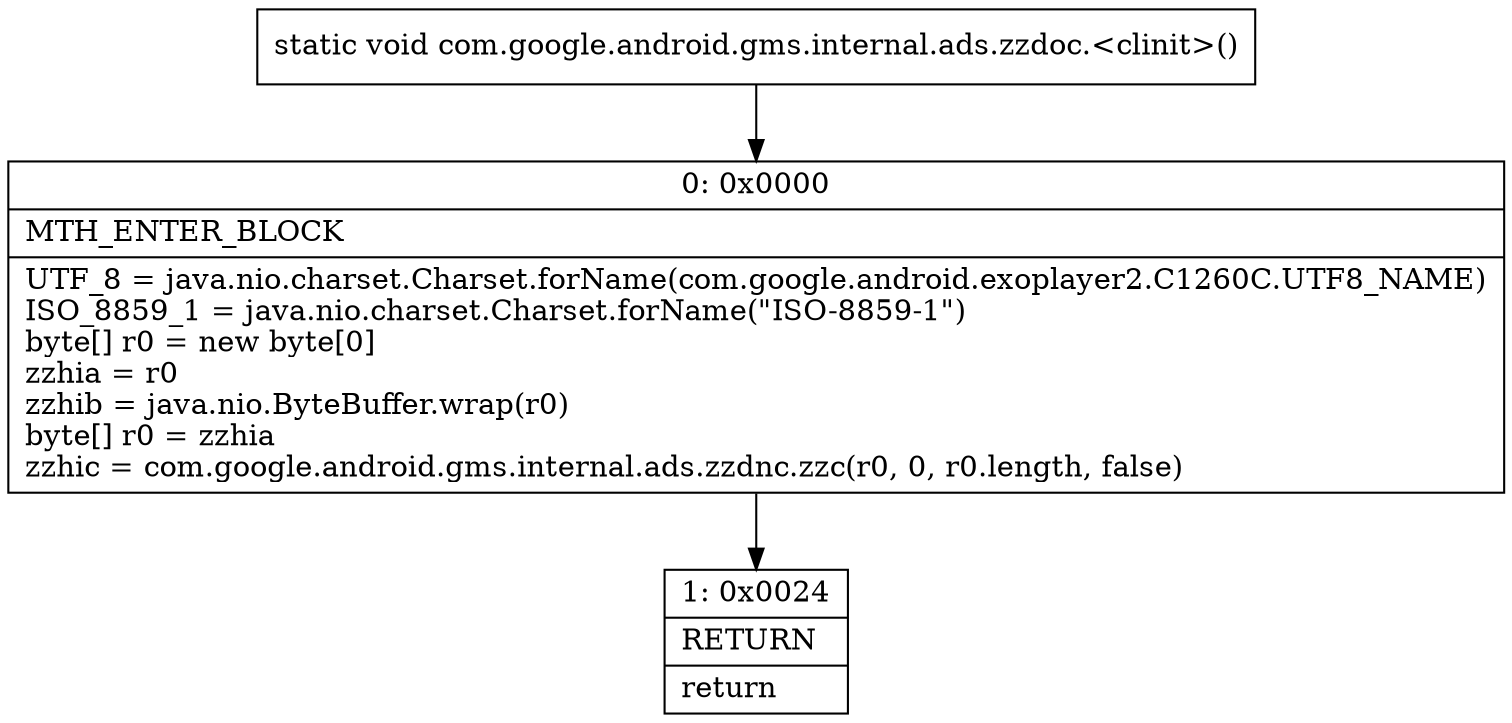 digraph "CFG forcom.google.android.gms.internal.ads.zzdoc.\<clinit\>()V" {
Node_0 [shape=record,label="{0\:\ 0x0000|MTH_ENTER_BLOCK\l|UTF_8 = java.nio.charset.Charset.forName(com.google.android.exoplayer2.C1260C.UTF8_NAME)\lISO_8859_1 = java.nio.charset.Charset.forName(\"ISO\-8859\-1\")\lbyte[] r0 = new byte[0]\lzzhia = r0\lzzhib = java.nio.ByteBuffer.wrap(r0)\lbyte[] r0 = zzhia\lzzhic = com.google.android.gms.internal.ads.zzdnc.zzc(r0, 0, r0.length, false)\l}"];
Node_1 [shape=record,label="{1\:\ 0x0024|RETURN\l|return\l}"];
MethodNode[shape=record,label="{static void com.google.android.gms.internal.ads.zzdoc.\<clinit\>() }"];
MethodNode -> Node_0;
Node_0 -> Node_1;
}

